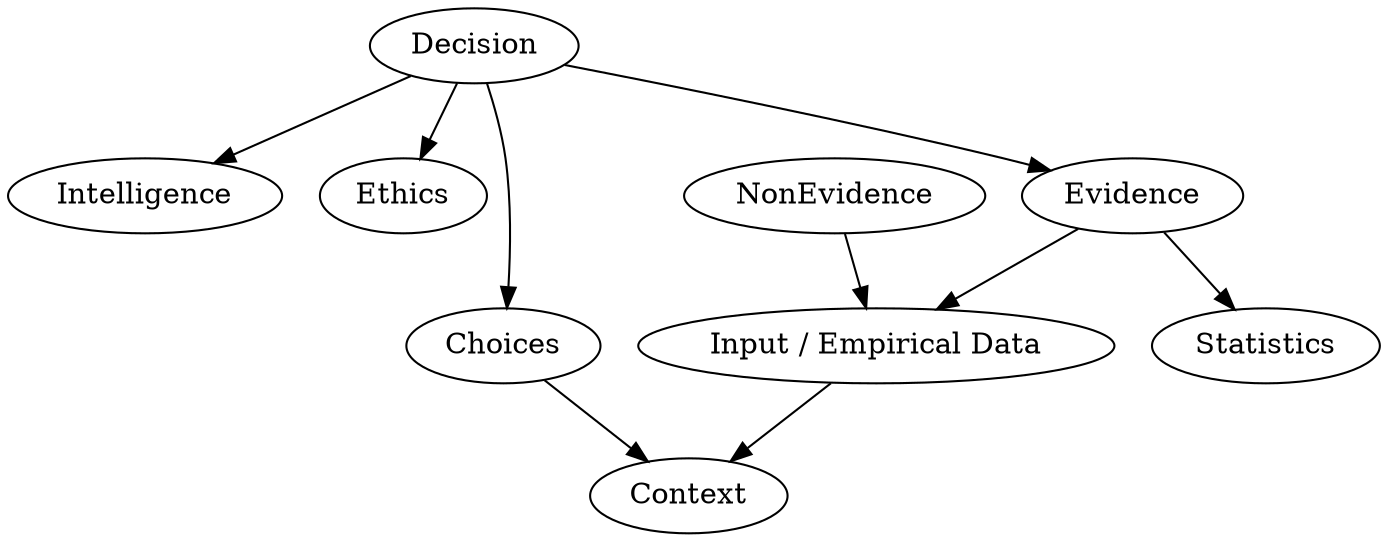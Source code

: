 digraph G {

  rankdir=TB;

  /*
    TODO
    A weird concept related to freedom
    that humans think they can do

    Decision ties into Systems Theory concepts
    could use to more easily explain it
  */
  "Decision";

  /*
  
    Intelligence is a metric that measures the capability of an agent
    to make optimal decisions in relation to its goals
  
  */
  "Intelligence" [weight=1];

  /*
    Decision making constraint
    that optimizes for good (<- TODO) of systems of agents
  */
  "Ethics" [weight=1];

  // All possible decisions you could make in current context
  "Choices" [weight=1];

  "Input / Empirical Data";

  "Evidence" -> "Input / Empirical Data";

  "NonEvidence" -> "Input / Empirical Data";

  // Information that comes from context
  "Evidence" [weight=1];

  "Decision" -> "Intelligence";

  "Decision" -> "Ethics";

  "Decision" -> "Choices";

  "Decision" -> "Evidence";

  /*
    TODO context needs to be abstracted away from the Laws of Physics
    -- the semantics need to function in any type of reality irregardless of physics
    -- senses - inputs (consciousness O.O)
    -- example contexts:
        - being somewhere in physical reality
        - virtual context - being an agent inside of a virtual world like a game
        - simulation context - we ourselves could be in a simulation
                            - mostly irrelevant for daily lives but fu -}
  {-  spacetime coordinate
      - 3D location
      - time             -}
  */
  "Context";

  "Choices" -> "Context";

  "Evidence" -> "Statistics";

  "Input / Empirical Data" -> "Context";
}